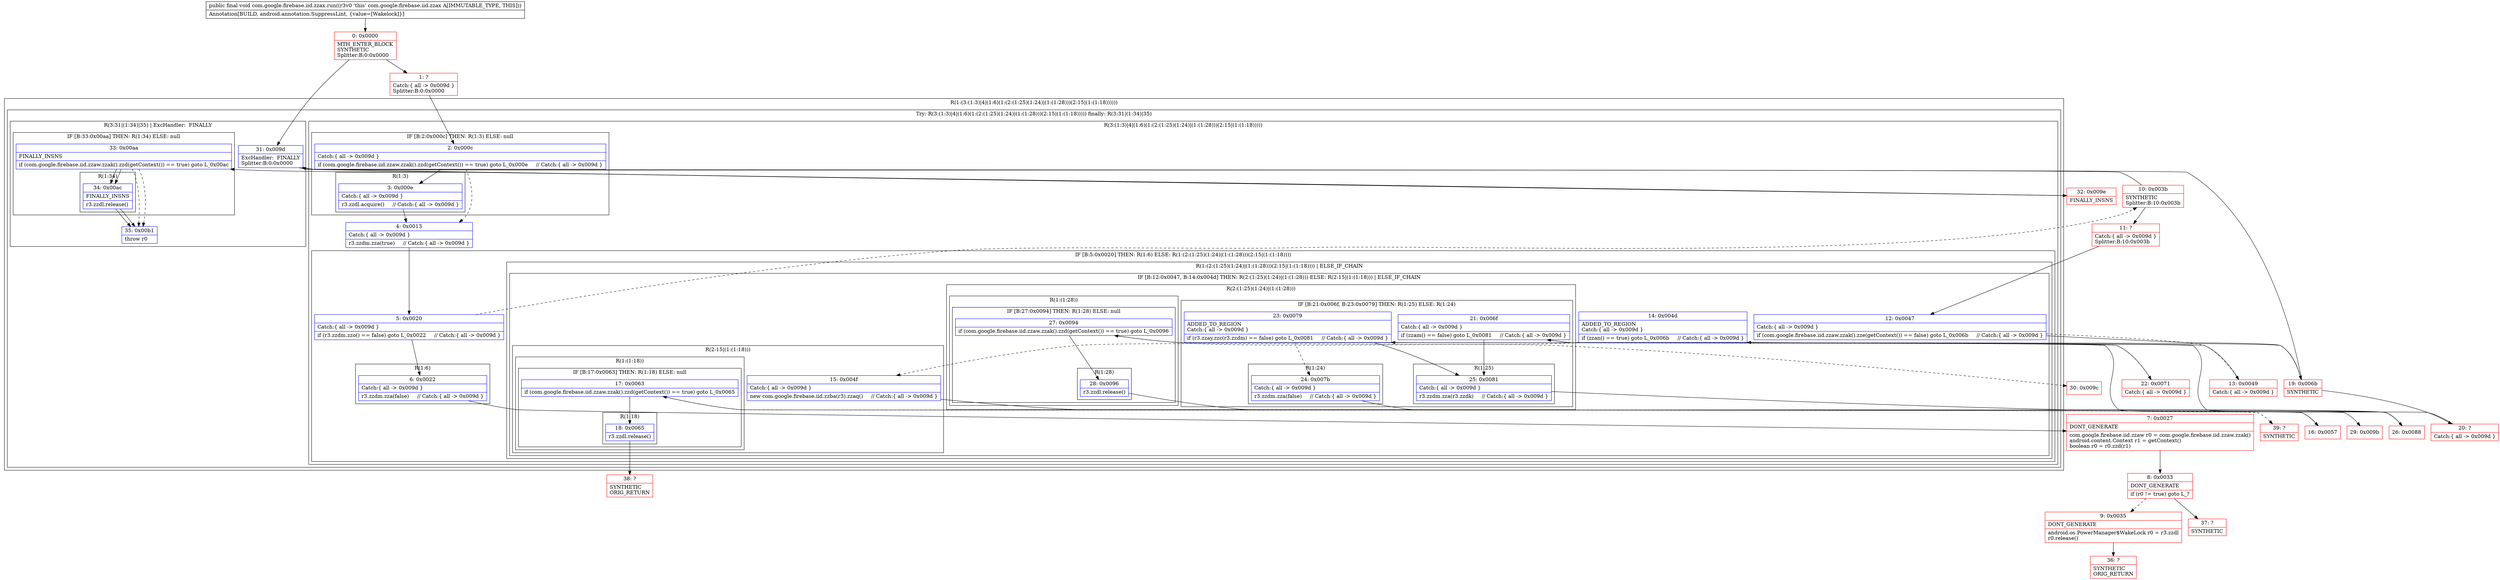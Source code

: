 digraph "CFG forcom.google.firebase.iid.zzax.run()V" {
subgraph cluster_Region_967024113 {
label = "R(1:(3:(1:3)|4|(1:6)(1:(2:(1:25)(1:24)|(1:(1:28)))(2:15|(1:(1:18))))))";
node [shape=record,color=blue];
subgraph cluster_TryCatchRegion_1329790282 {
label = "Try: R(3:(1:3)|4|(1:6)(1:(2:(1:25)(1:24)|(1:(1:28)))(2:15|(1:(1:18))))) finally: R(3:31|(1:34)|35)";
node [shape=record,color=blue];
subgraph cluster_Region_842205349 {
label = "R(3:(1:3)|4|(1:6)(1:(2:(1:25)(1:24)|(1:(1:28)))(2:15|(1:(1:18)))))";
node [shape=record,color=blue];
subgraph cluster_IfRegion_1049702890 {
label = "IF [B:2:0x000c] THEN: R(1:3) ELSE: null";
node [shape=record,color=blue];
Node_2 [shape=record,label="{2\:\ 0x000c|Catch:\{ all \-\> 0x009d \}\l|if (com.google.firebase.iid.zzaw.zzak().zzd(getContext()) == true) goto L_0x000e     \/\/ Catch:\{ all \-\> 0x009d \}\l}"];
subgraph cluster_Region_469266396 {
label = "R(1:3)";
node [shape=record,color=blue];
Node_3 [shape=record,label="{3\:\ 0x000e|Catch:\{ all \-\> 0x009d \}\l|r3.zzdl.acquire()     \/\/ Catch:\{ all \-\> 0x009d \}\l}"];
}
}
Node_4 [shape=record,label="{4\:\ 0x0013|Catch:\{ all \-\> 0x009d \}\l|r3.zzdm.zza(true)     \/\/ Catch:\{ all \-\> 0x009d \}\l}"];
subgraph cluster_IfRegion_1133013316 {
label = "IF [B:5:0x0020] THEN: R(1:6) ELSE: R(1:(2:(1:25)(1:24)|(1:(1:28)))(2:15|(1:(1:18))))";
node [shape=record,color=blue];
Node_5 [shape=record,label="{5\:\ 0x0020|Catch:\{ all \-\> 0x009d \}\l|if (r3.zzdm.zzo() == false) goto L_0x0022     \/\/ Catch:\{ all \-\> 0x009d \}\l}"];
subgraph cluster_Region_1775511472 {
label = "R(1:6)";
node [shape=record,color=blue];
Node_6 [shape=record,label="{6\:\ 0x0022|Catch:\{ all \-\> 0x009d \}\l|r3.zzdm.zza(false)     \/\/ Catch:\{ all \-\> 0x009d \}\l}"];
}
subgraph cluster_Region_1585267969 {
label = "R(1:(2:(1:25)(1:24)|(1:(1:28)))(2:15|(1:(1:18)))) | ELSE_IF_CHAIN\l";
node [shape=record,color=blue];
subgraph cluster_IfRegion_102975389 {
label = "IF [B:12:0x0047, B:14:0x004d] THEN: R(2:(1:25)(1:24)|(1:(1:28))) ELSE: R(2:15|(1:(1:18))) | ELSE_IF_CHAIN\l";
node [shape=record,color=blue];
Node_12 [shape=record,label="{12\:\ 0x0047|Catch:\{ all \-\> 0x009d \}\l|if (com.google.firebase.iid.zzaw.zzak().zze(getContext()) == false) goto L_0x006b     \/\/ Catch:\{ all \-\> 0x009d \}\l}"];
Node_14 [shape=record,label="{14\:\ 0x004d|ADDED_TO_REGION\lCatch:\{ all \-\> 0x009d \}\l|if (zzan() == true) goto L_0x006b     \/\/ Catch:\{ all \-\> 0x009d \}\l}"];
subgraph cluster_Region_107076692 {
label = "R(2:(1:25)(1:24)|(1:(1:28)))";
node [shape=record,color=blue];
subgraph cluster_IfRegion_1321243279 {
label = "IF [B:21:0x006f, B:23:0x0079] THEN: R(1:25) ELSE: R(1:24)";
node [shape=record,color=blue];
Node_21 [shape=record,label="{21\:\ 0x006f|Catch:\{ all \-\> 0x009d \}\l|if (zzam() == false) goto L_0x0081     \/\/ Catch:\{ all \-\> 0x009d \}\l}"];
Node_23 [shape=record,label="{23\:\ 0x0079|ADDED_TO_REGION\lCatch:\{ all \-\> 0x009d \}\l|if (r3.zzay.zzc(r3.zzdm) == false) goto L_0x0081     \/\/ Catch:\{ all \-\> 0x009d \}\l}"];
subgraph cluster_Region_2049016603 {
label = "R(1:25)";
node [shape=record,color=blue];
Node_25 [shape=record,label="{25\:\ 0x0081|Catch:\{ all \-\> 0x009d \}\l|r3.zzdm.zza(r3.zzdk)     \/\/ Catch:\{ all \-\> 0x009d \}\l}"];
}
subgraph cluster_Region_1721904237 {
label = "R(1:24)";
node [shape=record,color=blue];
Node_24 [shape=record,label="{24\:\ 0x007b|Catch:\{ all \-\> 0x009d \}\l|r3.zzdm.zza(false)     \/\/ Catch:\{ all \-\> 0x009d \}\l}"];
}
}
subgraph cluster_Region_1848237969 {
label = "R(1:(1:28))";
node [shape=record,color=blue];
subgraph cluster_IfRegion_607611953 {
label = "IF [B:27:0x0094] THEN: R(1:28) ELSE: null";
node [shape=record,color=blue];
Node_27 [shape=record,label="{27\:\ 0x0094|if (com.google.firebase.iid.zzaw.zzak().zzd(getContext()) == true) goto L_0x0096\l}"];
subgraph cluster_Region_1391987447 {
label = "R(1:28)";
node [shape=record,color=blue];
Node_28 [shape=record,label="{28\:\ 0x0096|r3.zzdl.release()\l}"];
}
}
}
}
subgraph cluster_Region_625907073 {
label = "R(2:15|(1:(1:18)))";
node [shape=record,color=blue];
Node_15 [shape=record,label="{15\:\ 0x004f|Catch:\{ all \-\> 0x009d \}\l|new com.google.firebase.iid.zzba(r3).zzaq()     \/\/ Catch:\{ all \-\> 0x009d \}\l}"];
subgraph cluster_Region_96142318 {
label = "R(1:(1:18))";
node [shape=record,color=blue];
subgraph cluster_IfRegion_443720076 {
label = "IF [B:17:0x0063] THEN: R(1:18) ELSE: null";
node [shape=record,color=blue];
Node_17 [shape=record,label="{17\:\ 0x0063|if (com.google.firebase.iid.zzaw.zzak().zzd(getContext()) == true) goto L_0x0065\l}"];
subgraph cluster_Region_147832711 {
label = "R(1:18)";
node [shape=record,color=blue];
Node_18 [shape=record,label="{18\:\ 0x0065|r3.zzdl.release()\l}"];
}
}
}
}
}
}
}
}
subgraph cluster_Region_1509736834 {
label = "R(3:31|(1:34)|35) | ExcHandler:  FINALLY\l";
node [shape=record,color=blue];
Node_31 [shape=record,label="{31\:\ 0x009d|ExcHandler:  FINALLY\lSplitter:B:0:0x0000\l}"];
subgraph cluster_IfRegion_67439904 {
label = "IF [B:33:0x00aa] THEN: R(1:34) ELSE: null";
node [shape=record,color=blue];
Node_33 [shape=record,label="{33\:\ 0x00aa|FINALLY_INSNS\l|if (com.google.firebase.iid.zzaw.zzak().zzd(getContext()) == true) goto L_0x00ac\l}"];
subgraph cluster_Region_200581869 {
label = "R(1:34)";
node [shape=record,color=blue];
Node_34 [shape=record,label="{34\:\ 0x00ac|FINALLY_INSNS\l|r3.zzdl.release()\l}"];
}
}
Node_35 [shape=record,label="{35\:\ 0x00b1|throw r0\l}"];
}
}
}
subgraph cluster_Region_1509736834 {
label = "R(3:31|(1:34)|35) | ExcHandler:  FINALLY\l";
node [shape=record,color=blue];
Node_31 [shape=record,label="{31\:\ 0x009d|ExcHandler:  FINALLY\lSplitter:B:0:0x0000\l}"];
subgraph cluster_IfRegion_67439904 {
label = "IF [B:33:0x00aa] THEN: R(1:34) ELSE: null";
node [shape=record,color=blue];
Node_33 [shape=record,label="{33\:\ 0x00aa|FINALLY_INSNS\l|if (com.google.firebase.iid.zzaw.zzak().zzd(getContext()) == true) goto L_0x00ac\l}"];
subgraph cluster_Region_200581869 {
label = "R(1:34)";
node [shape=record,color=blue];
Node_34 [shape=record,label="{34\:\ 0x00ac|FINALLY_INSNS\l|r3.zzdl.release()\l}"];
}
}
Node_35 [shape=record,label="{35\:\ 0x00b1|throw r0\l}"];
}
Node_0 [shape=record,color=red,label="{0\:\ 0x0000|MTH_ENTER_BLOCK\lSYNTHETIC\lSplitter:B:0:0x0000\l}"];
Node_1 [shape=record,color=red,label="{1\:\ ?|Catch:\{ all \-\> 0x009d \}\lSplitter:B:0:0x0000\l}"];
Node_7 [shape=record,color=red,label="{7\:\ 0x0027|DONT_GENERATE\l|com.google.firebase.iid.zzaw r0 = com.google.firebase.iid.zzaw.zzak()\landroid.content.Context r1 = getContext()\lboolean r0 = r0.zzd(r1)\l}"];
Node_8 [shape=record,color=red,label="{8\:\ 0x0033|DONT_GENERATE\l|if (r0 != true) goto L_?\l}"];
Node_9 [shape=record,color=red,label="{9\:\ 0x0035|DONT_GENERATE\l|android.os.PowerManager$WakeLock r0 = r3.zzdl\lr0.release()\l}"];
Node_10 [shape=record,color=red,label="{10\:\ 0x003b|SYNTHETIC\lSplitter:B:10:0x003b\l}"];
Node_11 [shape=record,color=red,label="{11\:\ ?|Catch:\{ all \-\> 0x009d \}\lSplitter:B:10:0x003b\l}"];
Node_13 [shape=record,color=red,label="{13\:\ 0x0049|Catch:\{ all \-\> 0x009d \}\l}"];
Node_16 [shape=record,color=red,label="{16\:\ 0x0057}"];
Node_19 [shape=record,color=red,label="{19\:\ 0x006b|SYNTHETIC\l}"];
Node_20 [shape=record,color=red,label="{20\:\ ?|Catch:\{ all \-\> 0x009d \}\l}"];
Node_22 [shape=record,color=red,label="{22\:\ 0x0071|Catch:\{ all \-\> 0x009d \}\l}"];
Node_26 [shape=record,color=red,label="{26\:\ 0x0088}"];
Node_29 [shape=record,color=red,label="{29\:\ 0x009b}"];
Node_30 [shape=record,color=red,label="{30\:\ 0x009c}"];
Node_32 [shape=record,color=red,label="{32\:\ 0x009e|FINALLY_INSNS\l}"];
Node_36 [shape=record,color=red,label="{36\:\ ?|SYNTHETIC\lORIG_RETURN\l}"];
Node_37 [shape=record,color=red,label="{37\:\ ?|SYNTHETIC\l}"];
Node_38 [shape=record,color=red,label="{38\:\ ?|SYNTHETIC\lORIG_RETURN\l}"];
Node_39 [shape=record,color=red,label="{39\:\ ?|SYNTHETIC\l}"];
MethodNode[shape=record,label="{public final void com.google.firebase.iid.zzax.run((r3v0 'this' com.google.firebase.iid.zzax A[IMMUTABLE_TYPE, THIS]))  | Annotation[BUILD, android.annotation.SuppressLint, \{value=[Wakelock]\}]\l}"];
MethodNode -> Node_0;
Node_2 -> Node_3;
Node_2 -> Node_4[style=dashed];
Node_3 -> Node_4;
Node_4 -> Node_5;
Node_5 -> Node_6;
Node_5 -> Node_10[style=dashed];
Node_6 -> Node_7;
Node_12 -> Node_13[style=dashed];
Node_12 -> Node_19;
Node_14 -> Node_15[style=dashed];
Node_14 -> Node_19;
Node_21 -> Node_22[style=dashed];
Node_21 -> Node_25;
Node_23 -> Node_24[style=dashed];
Node_23 -> Node_25;
Node_25 -> Node_26;
Node_24 -> Node_26;
Node_27 -> Node_28;
Node_27 -> Node_30[style=dashed];
Node_28 -> Node_29;
Node_15 -> Node_16;
Node_17 -> Node_18;
Node_17 -> Node_39[style=dashed];
Node_18 -> Node_38;
Node_31 -> Node_32;
Node_33 -> Node_34;
Node_33 -> Node_35[style=dashed];
Node_34 -> Node_35;
Node_31 -> Node_32;
Node_33 -> Node_34;
Node_33 -> Node_35[style=dashed];
Node_34 -> Node_35;
Node_0 -> Node_1;
Node_0 -> Node_31;
Node_1 -> Node_2;
Node_7 -> Node_8;
Node_8 -> Node_9[style=dashed];
Node_8 -> Node_37;
Node_9 -> Node_36;
Node_10 -> Node_11;
Node_10 -> Node_31;
Node_11 -> Node_12;
Node_13 -> Node_14;
Node_16 -> Node_17;
Node_19 -> Node_20;
Node_19 -> Node_31;
Node_20 -> Node_21;
Node_22 -> Node_23;
Node_26 -> Node_27;
Node_32 -> Node_33;
}

